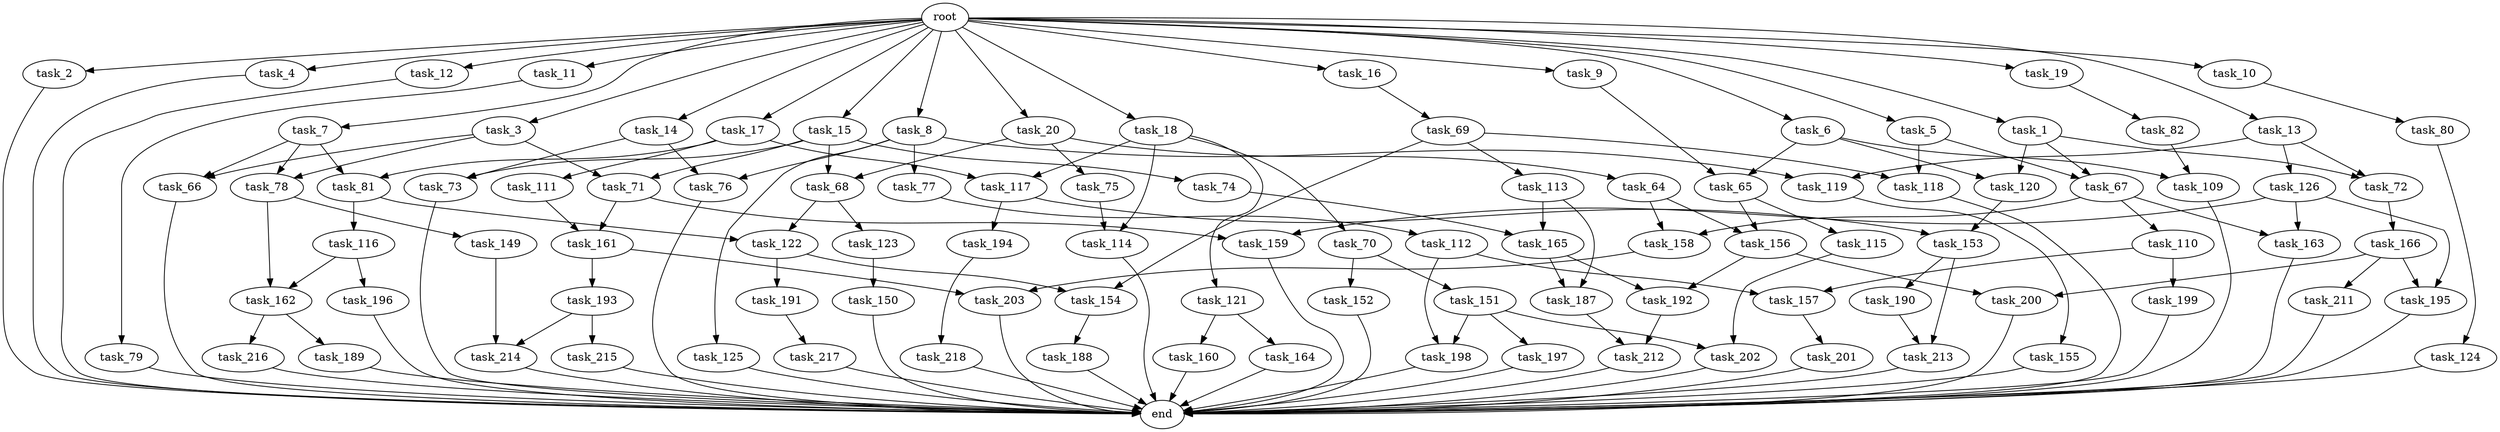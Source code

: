 digraph G {
  root [size="0.000000"];
  task_1 [size="10.240000"];
  task_2 [size="10.240000"];
  task_3 [size="10.240000"];
  task_4 [size="10.240000"];
  task_5 [size="10.240000"];
  task_6 [size="10.240000"];
  task_7 [size="10.240000"];
  task_8 [size="10.240000"];
  task_9 [size="10.240000"];
  task_10 [size="10.240000"];
  task_11 [size="10.240000"];
  task_12 [size="10.240000"];
  task_13 [size="10.240000"];
  task_14 [size="10.240000"];
  task_15 [size="10.240000"];
  task_16 [size="10.240000"];
  task_17 [size="10.240000"];
  task_18 [size="10.240000"];
  task_19 [size="10.240000"];
  task_20 [size="10.240000"];
  task_64 [size="4209067950.080000"];
  task_65 [size="10737418240.000000"];
  task_66 [size="9964324126.719999"];
  task_67 [size="11682311045.120001"];
  task_68 [size="5583457484.800000"];
  task_69 [size="3092376453.120000"];
  task_70 [size="3092376453.120000"];
  task_71 [size="9964324126.719999"];
  task_72 [size="5239860101.120000"];
  task_73 [size="2147483648.000000"];
  task_74 [size="1374389534.720000"];
  task_75 [size="4209067950.080000"];
  task_76 [size="4982162063.360000"];
  task_77 [size="4209067950.080000"];
  task_78 [size="9964324126.719999"];
  task_79 [size="8589934592.000000"];
  task_80 [size="4209067950.080000"];
  task_81 [size="3521873182.720000"];
  task_82 [size="1374389534.720000"];
  task_109 [size="10737418240.000000"];
  task_110 [size="3092376453.120000"];
  task_111 [size="2147483648.000000"];
  task_112 [size="6957847019.520000"];
  task_113 [size="2147483648.000000"];
  task_114 [size="10050223472.639999"];
  task_115 [size="1374389534.720000"];
  task_116 [size="3092376453.120000"];
  task_117 [size="5239860101.120000"];
  task_118 [size="10737418240.000000"];
  task_119 [size="6356551598.080000"];
  task_120 [size="5239860101.120000"];
  task_121 [size="3092376453.120000"];
  task_122 [size="3435973836.800000"];
  task_123 [size="343597383.680000"];
  task_124 [size="1374389534.720000"];
  task_125 [size="4209067950.080000"];
  task_126 [size="2147483648.000000"];
  task_149 [size="2147483648.000000"];
  task_150 [size="6957847019.520000"];
  task_151 [size="3092376453.120000"];
  task_152 [size="3092376453.120000"];
  task_153 [size="4552665333.760000"];
  task_154 [size="2920577761.280000"];
  task_155 [size="6957847019.520000"];
  task_156 [size="2748779069.440000"];
  task_157 [size="3435973836.800000"];
  task_158 [size="4466765987.840000"];
  task_159 [size="4294967296.000000"];
  task_160 [size="1374389534.720000"];
  task_161 [size="9105330667.520000"];
  task_162 [size="4294967296.000000"];
  task_163 [size="5239860101.120000"];
  task_164 [size="1374389534.720000"];
  task_165 [size="6871947673.600000"];
  task_166 [size="5497558138.880000"];
  task_187 [size="14087492730.880001"];
  task_188 [size="5497558138.880000"];
  task_189 [size="3092376453.120000"];
  task_190 [size="1374389534.720000"];
  task_191 [size="773094113.280000"];
  task_192 [size="11682311045.120001"];
  task_193 [size="773094113.280000"];
  task_194 [size="4209067950.080000"];
  task_195 [size="5239860101.120000"];
  task_196 [size="2147483648.000000"];
  task_197 [size="1374389534.720000"];
  task_198 [size="1717986918.400000"];
  task_199 [size="3092376453.120000"];
  task_200 [size="6184752906.240000"];
  task_201 [size="8589934592.000000"];
  task_202 [size="5583457484.800000"];
  task_203 [size="7730941132.800000"];
  task_211 [size="3092376453.120000"];
  task_212 [size="13915694039.040001"];
  task_213 [size="5583457484.800000"];
  task_214 [size="8332236554.240000"];
  task_215 [size="1374389534.720000"];
  task_216 [size="3092376453.120000"];
  task_217 [size="1374389534.720000"];
  task_218 [size="8589934592.000000"];
  end [size="0.000000"];

  root -> task_1 [size="1.000000"];
  root -> task_2 [size="1.000000"];
  root -> task_3 [size="1.000000"];
  root -> task_4 [size="1.000000"];
  root -> task_5 [size="1.000000"];
  root -> task_6 [size="1.000000"];
  root -> task_7 [size="1.000000"];
  root -> task_8 [size="1.000000"];
  root -> task_9 [size="1.000000"];
  root -> task_10 [size="1.000000"];
  root -> task_11 [size="1.000000"];
  root -> task_12 [size="1.000000"];
  root -> task_13 [size="1.000000"];
  root -> task_14 [size="1.000000"];
  root -> task_15 [size="1.000000"];
  root -> task_16 [size="1.000000"];
  root -> task_17 [size="1.000000"];
  root -> task_18 [size="1.000000"];
  root -> task_19 [size="1.000000"];
  root -> task_20 [size="1.000000"];
  task_1 -> task_67 [size="301989888.000000"];
  task_1 -> task_72 [size="301989888.000000"];
  task_1 -> task_120 [size="301989888.000000"];
  task_2 -> end [size="1.000000"];
  task_3 -> task_66 [size="838860800.000000"];
  task_3 -> task_71 [size="838860800.000000"];
  task_3 -> task_78 [size="838860800.000000"];
  task_4 -> end [size="1.000000"];
  task_5 -> task_67 [size="838860800.000000"];
  task_5 -> task_118 [size="838860800.000000"];
  task_6 -> task_65 [size="209715200.000000"];
  task_6 -> task_109 [size="209715200.000000"];
  task_6 -> task_120 [size="209715200.000000"];
  task_7 -> task_66 [size="134217728.000000"];
  task_7 -> task_78 [size="134217728.000000"];
  task_7 -> task_81 [size="134217728.000000"];
  task_8 -> task_76 [size="411041792.000000"];
  task_8 -> task_77 [size="411041792.000000"];
  task_8 -> task_119 [size="411041792.000000"];
  task_8 -> task_125 [size="411041792.000000"];
  task_9 -> task_65 [size="838860800.000000"];
  task_10 -> task_80 [size="411041792.000000"];
  task_11 -> task_79 [size="838860800.000000"];
  task_12 -> end [size="1.000000"];
  task_13 -> task_72 [size="209715200.000000"];
  task_13 -> task_119 [size="209715200.000000"];
  task_13 -> task_126 [size="209715200.000000"];
  task_14 -> task_73 [size="75497472.000000"];
  task_14 -> task_76 [size="75497472.000000"];
  task_15 -> task_68 [size="134217728.000000"];
  task_15 -> task_71 [size="134217728.000000"];
  task_15 -> task_73 [size="134217728.000000"];
  task_15 -> task_74 [size="134217728.000000"];
  task_16 -> task_69 [size="301989888.000000"];
  task_17 -> task_81 [size="209715200.000000"];
  task_17 -> task_111 [size="209715200.000000"];
  task_17 -> task_117 [size="209715200.000000"];
  task_18 -> task_70 [size="301989888.000000"];
  task_18 -> task_114 [size="301989888.000000"];
  task_18 -> task_117 [size="301989888.000000"];
  task_18 -> task_121 [size="301989888.000000"];
  task_19 -> task_82 [size="134217728.000000"];
  task_20 -> task_64 [size="411041792.000000"];
  task_20 -> task_68 [size="411041792.000000"];
  task_20 -> task_75 [size="411041792.000000"];
  task_64 -> task_156 [size="134217728.000000"];
  task_64 -> task_158 [size="134217728.000000"];
  task_65 -> task_115 [size="134217728.000000"];
  task_65 -> task_156 [size="134217728.000000"];
  task_66 -> end [size="1.000000"];
  task_67 -> task_110 [size="301989888.000000"];
  task_67 -> task_158 [size="301989888.000000"];
  task_67 -> task_163 [size="301989888.000000"];
  task_68 -> task_122 [size="33554432.000000"];
  task_68 -> task_123 [size="33554432.000000"];
  task_69 -> task_113 [size="209715200.000000"];
  task_69 -> task_118 [size="209715200.000000"];
  task_69 -> task_154 [size="209715200.000000"];
  task_70 -> task_151 [size="301989888.000000"];
  task_70 -> task_152 [size="301989888.000000"];
  task_71 -> task_159 [size="209715200.000000"];
  task_71 -> task_161 [size="209715200.000000"];
  task_72 -> task_166 [size="536870912.000000"];
  task_73 -> end [size="1.000000"];
  task_74 -> task_165 [size="134217728.000000"];
  task_75 -> task_114 [size="679477248.000000"];
  task_76 -> end [size="1.000000"];
  task_77 -> task_112 [size="679477248.000000"];
  task_78 -> task_149 [size="209715200.000000"];
  task_78 -> task_162 [size="209715200.000000"];
  task_79 -> end [size="1.000000"];
  task_80 -> task_124 [size="134217728.000000"];
  task_81 -> task_116 [size="301989888.000000"];
  task_81 -> task_122 [size="301989888.000000"];
  task_82 -> task_109 [size="838860800.000000"];
  task_109 -> end [size="1.000000"];
  task_110 -> task_157 [size="301989888.000000"];
  task_110 -> task_199 [size="301989888.000000"];
  task_111 -> task_161 [size="679477248.000000"];
  task_112 -> task_157 [size="33554432.000000"];
  task_112 -> task_198 [size="33554432.000000"];
  task_113 -> task_165 [size="536870912.000000"];
  task_113 -> task_187 [size="536870912.000000"];
  task_114 -> end [size="1.000000"];
  task_115 -> task_202 [size="411041792.000000"];
  task_116 -> task_162 [size="209715200.000000"];
  task_116 -> task_196 [size="209715200.000000"];
  task_117 -> task_153 [size="411041792.000000"];
  task_117 -> task_194 [size="411041792.000000"];
  task_118 -> end [size="1.000000"];
  task_119 -> task_155 [size="679477248.000000"];
  task_120 -> task_153 [size="33554432.000000"];
  task_121 -> task_160 [size="134217728.000000"];
  task_121 -> task_164 [size="134217728.000000"];
  task_122 -> task_154 [size="75497472.000000"];
  task_122 -> task_191 [size="75497472.000000"];
  task_123 -> task_150 [size="679477248.000000"];
  task_124 -> end [size="1.000000"];
  task_125 -> end [size="1.000000"];
  task_126 -> task_159 [size="209715200.000000"];
  task_126 -> task_163 [size="209715200.000000"];
  task_126 -> task_195 [size="209715200.000000"];
  task_149 -> task_214 [size="679477248.000000"];
  task_150 -> end [size="1.000000"];
  task_151 -> task_197 [size="134217728.000000"];
  task_151 -> task_198 [size="134217728.000000"];
  task_151 -> task_202 [size="134217728.000000"];
  task_152 -> end [size="1.000000"];
  task_153 -> task_190 [size="134217728.000000"];
  task_153 -> task_213 [size="134217728.000000"];
  task_154 -> task_188 [size="536870912.000000"];
  task_155 -> end [size="1.000000"];
  task_156 -> task_192 [size="301989888.000000"];
  task_156 -> task_200 [size="301989888.000000"];
  task_157 -> task_201 [size="838860800.000000"];
  task_158 -> task_203 [size="679477248.000000"];
  task_159 -> end [size="1.000000"];
  task_160 -> end [size="1.000000"];
  task_161 -> task_193 [size="75497472.000000"];
  task_161 -> task_203 [size="75497472.000000"];
  task_162 -> task_189 [size="301989888.000000"];
  task_162 -> task_216 [size="301989888.000000"];
  task_163 -> end [size="1.000000"];
  task_164 -> end [size="1.000000"];
  task_165 -> task_187 [size="838860800.000000"];
  task_165 -> task_192 [size="838860800.000000"];
  task_166 -> task_195 [size="301989888.000000"];
  task_166 -> task_200 [size="301989888.000000"];
  task_166 -> task_211 [size="301989888.000000"];
  task_187 -> task_212 [size="679477248.000000"];
  task_188 -> end [size="1.000000"];
  task_189 -> end [size="1.000000"];
  task_190 -> task_213 [size="411041792.000000"];
  task_191 -> task_217 [size="134217728.000000"];
  task_192 -> task_212 [size="679477248.000000"];
  task_193 -> task_214 [size="134217728.000000"];
  task_193 -> task_215 [size="134217728.000000"];
  task_194 -> task_218 [size="838860800.000000"];
  task_195 -> end [size="1.000000"];
  task_196 -> end [size="1.000000"];
  task_197 -> end [size="1.000000"];
  task_198 -> end [size="1.000000"];
  task_199 -> end [size="1.000000"];
  task_200 -> end [size="1.000000"];
  task_201 -> end [size="1.000000"];
  task_202 -> end [size="1.000000"];
  task_203 -> end [size="1.000000"];
  task_211 -> end [size="1.000000"];
  task_212 -> end [size="1.000000"];
  task_213 -> end [size="1.000000"];
  task_214 -> end [size="1.000000"];
  task_215 -> end [size="1.000000"];
  task_216 -> end [size="1.000000"];
  task_217 -> end [size="1.000000"];
  task_218 -> end [size="1.000000"];
}
